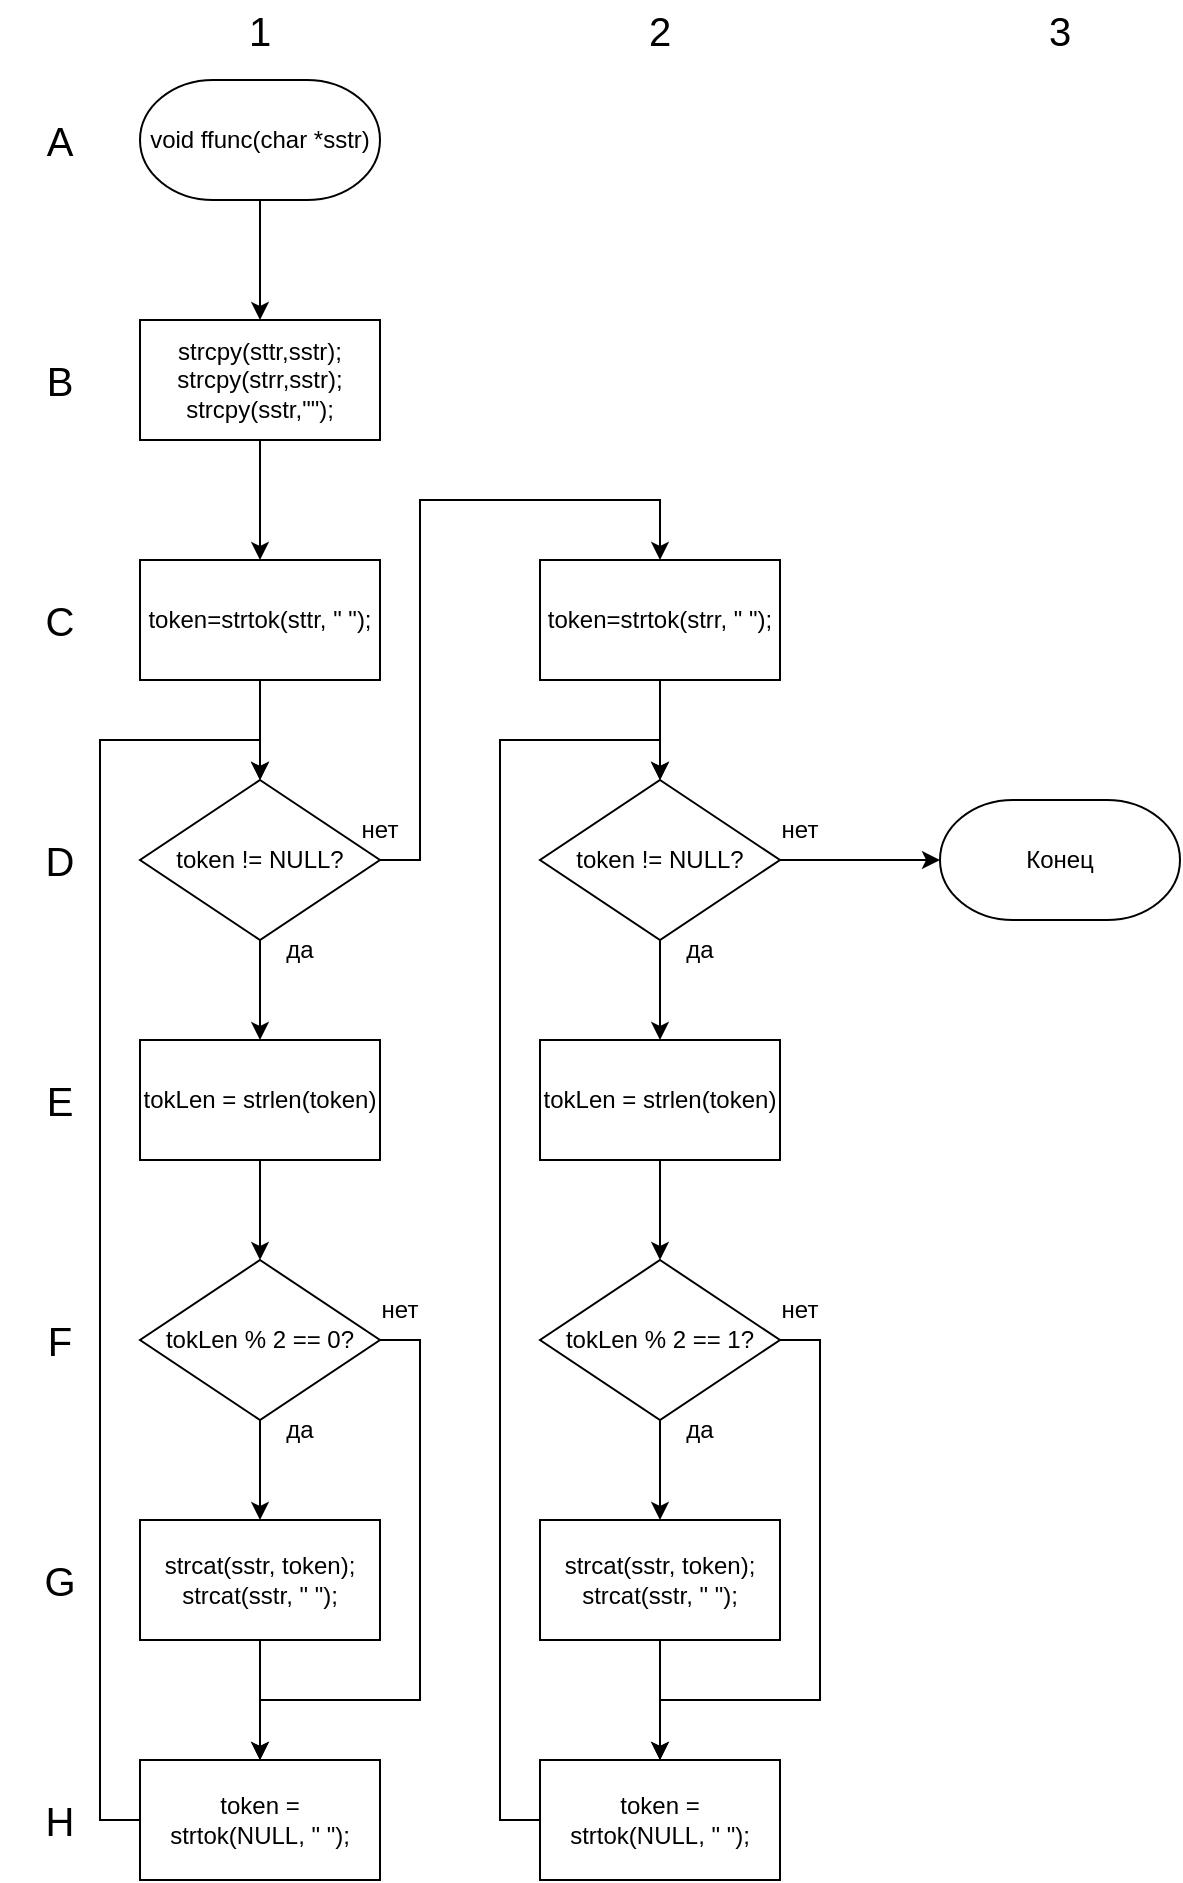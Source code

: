 <mxfile version="22.1.3" type="device">
  <diagram name="Страница — 1" id="5kdZOoJF7YA166XJKKtv">
    <mxGraphModel dx="1742" dy="1064" grid="1" gridSize="10" guides="1" tooltips="1" connect="1" arrows="1" fold="1" page="1" pageScale="1" pageWidth="827" pageHeight="1169" math="0" shadow="0">
      <root>
        <mxCell id="0" />
        <mxCell id="1" parent="0" />
        <mxCell id="ubMrgsZEEIUG3p9_Rat9-3" value="" style="edgeStyle=orthogonalEdgeStyle;rounded=0;orthogonalLoop=1;jettySize=auto;html=1;" edge="1" parent="1" source="ubMrgsZEEIUG3p9_Rat9-1">
          <mxGeometry relative="1" as="geometry">
            <mxPoint x="320" y="170" as="targetPoint" />
          </mxGeometry>
        </mxCell>
        <mxCell id="ubMrgsZEEIUG3p9_Rat9-1" value="void ffunc(char *sstr)" style="strokeWidth=1;html=1;shape=mxgraph.flowchart.terminator;whiteSpace=wrap;" vertex="1" parent="1">
          <mxGeometry x="260" y="50" width="120" height="60" as="geometry" />
        </mxCell>
        <mxCell id="ubMrgsZEEIUG3p9_Rat9-25" value="&lt;font style=&quot;font-size: 20px;&quot;&gt;1&lt;/font&gt;" style="text;html=1;strokeColor=none;fillColor=none;align=center;verticalAlign=middle;whiteSpace=wrap;rounded=0;" vertex="1" parent="1">
          <mxGeometry x="290" y="10" width="60" height="30" as="geometry" />
        </mxCell>
        <mxCell id="ubMrgsZEEIUG3p9_Rat9-26" value="&lt;font style=&quot;font-size: 20px;&quot;&gt;E&lt;/font&gt;" style="text;html=1;strokeColor=none;fillColor=none;align=center;verticalAlign=middle;whiteSpace=wrap;rounded=0;" vertex="1" parent="1">
          <mxGeometry x="190" y="545" width="60" height="30" as="geometry" />
        </mxCell>
        <mxCell id="ubMrgsZEEIUG3p9_Rat9-27" value="&lt;font style=&quot;font-size: 20px;&quot;&gt;F&lt;/font&gt;" style="text;html=1;strokeColor=none;fillColor=none;align=center;verticalAlign=middle;whiteSpace=wrap;rounded=0;" vertex="1" parent="1">
          <mxGeometry x="190" y="665" width="60" height="30" as="geometry" />
        </mxCell>
        <mxCell id="ubMrgsZEEIUG3p9_Rat9-28" value="&lt;font style=&quot;font-size: 20px;&quot;&gt;G&lt;/font&gt;" style="text;html=1;strokeColor=none;fillColor=none;align=center;verticalAlign=middle;whiteSpace=wrap;rounded=0;" vertex="1" parent="1">
          <mxGeometry x="190" y="785" width="60" height="30" as="geometry" />
        </mxCell>
        <mxCell id="ubMrgsZEEIUG3p9_Rat9-29" value="&lt;font style=&quot;font-size: 20px;&quot;&gt;D&lt;/font&gt;" style="text;html=1;strokeColor=none;fillColor=none;align=center;verticalAlign=middle;whiteSpace=wrap;rounded=0;" vertex="1" parent="1">
          <mxGeometry x="190" y="425" width="60" height="30" as="geometry" />
        </mxCell>
        <mxCell id="ubMrgsZEEIUG3p9_Rat9-30" value="&lt;font style=&quot;font-size: 20px;&quot;&gt;C&lt;/font&gt;" style="text;html=1;strokeColor=none;fillColor=none;align=center;verticalAlign=middle;whiteSpace=wrap;rounded=0;" vertex="1" parent="1">
          <mxGeometry x="190" y="305" width="60" height="30" as="geometry" />
        </mxCell>
        <mxCell id="ubMrgsZEEIUG3p9_Rat9-31" value="&lt;font style=&quot;font-size: 20px;&quot;&gt;B&lt;/font&gt;" style="text;html=1;strokeColor=none;fillColor=none;align=center;verticalAlign=middle;whiteSpace=wrap;rounded=0;" vertex="1" parent="1">
          <mxGeometry x="190" y="185" width="60" height="30" as="geometry" />
        </mxCell>
        <mxCell id="ubMrgsZEEIUG3p9_Rat9-32" value="&lt;span style=&quot;font-size: 20px;&quot;&gt;A&lt;/span&gt;" style="text;html=1;strokeColor=none;fillColor=none;align=center;verticalAlign=middle;whiteSpace=wrap;rounded=0;" vertex="1" parent="1">
          <mxGeometry x="190" y="65" width="60" height="30" as="geometry" />
        </mxCell>
        <mxCell id="ubMrgsZEEIUG3p9_Rat9-37" value="" style="edgeStyle=orthogonalEdgeStyle;rounded=0;orthogonalLoop=1;jettySize=auto;html=1;entryX=0.5;entryY=0;entryDx=0;entryDy=0;" edge="1" parent="1" source="ubMrgsZEEIUG3p9_Rat9-33" target="ubMrgsZEEIUG3p9_Rat9-91">
          <mxGeometry relative="1" as="geometry">
            <mxPoint x="320.0" y="280" as="targetPoint" />
          </mxGeometry>
        </mxCell>
        <mxCell id="ubMrgsZEEIUG3p9_Rat9-33" value="&lt;div&gt;strcpy(sttr,sstr);&lt;/div&gt;&lt;div&gt;&lt;span style=&quot;background-color: initial;&quot;&gt;strcpy(strr,sstr);&lt;/span&gt;&lt;/div&gt;&lt;div&gt;&lt;span style=&quot;background-color: initial;&quot;&gt;strcpy(sstr,&quot;&quot;);&lt;br&gt;&lt;/span&gt;&lt;/div&gt;" style="rounded=0;whiteSpace=wrap;html=1;" vertex="1" parent="1">
          <mxGeometry x="260" y="170" width="120" height="60" as="geometry" />
        </mxCell>
        <mxCell id="ubMrgsZEEIUG3p9_Rat9-85" value="&lt;font style=&quot;font-size: 20px;&quot;&gt;H&lt;/font&gt;" style="text;html=1;strokeColor=none;fillColor=none;align=center;verticalAlign=middle;whiteSpace=wrap;rounded=0;" vertex="1" parent="1">
          <mxGeometry x="190" y="905" width="60" height="30" as="geometry" />
        </mxCell>
        <mxCell id="ubMrgsZEEIUG3p9_Rat9-93" value="" style="edgeStyle=orthogonalEdgeStyle;rounded=0;orthogonalLoop=1;jettySize=auto;html=1;" edge="1" parent="1" source="ubMrgsZEEIUG3p9_Rat9-91" target="ubMrgsZEEIUG3p9_Rat9-92">
          <mxGeometry relative="1" as="geometry" />
        </mxCell>
        <mxCell id="ubMrgsZEEIUG3p9_Rat9-91" value="token=strtok(sttr, &quot; &quot;);" style="rounded=0;whiteSpace=wrap;html=1;" vertex="1" parent="1">
          <mxGeometry x="260" y="290" width="120" height="60" as="geometry" />
        </mxCell>
        <mxCell id="ubMrgsZEEIUG3p9_Rat9-97" value="" style="edgeStyle=orthogonalEdgeStyle;rounded=0;orthogonalLoop=1;jettySize=auto;html=1;" edge="1" parent="1" source="ubMrgsZEEIUG3p9_Rat9-92" target="ubMrgsZEEIUG3p9_Rat9-96">
          <mxGeometry relative="1" as="geometry" />
        </mxCell>
        <mxCell id="ubMrgsZEEIUG3p9_Rat9-141" style="edgeStyle=orthogonalEdgeStyle;rounded=0;orthogonalLoop=1;jettySize=auto;html=1;exitX=1;exitY=0.5;exitDx=0;exitDy=0;entryX=0.5;entryY=0;entryDx=0;entryDy=0;" edge="1" parent="1" source="ubMrgsZEEIUG3p9_Rat9-92" target="ubMrgsZEEIUG3p9_Rat9-126">
          <mxGeometry relative="1" as="geometry">
            <mxPoint x="520" y="260" as="targetPoint" />
            <Array as="points">
              <mxPoint x="400" y="440" />
              <mxPoint x="400" y="260" />
              <mxPoint x="520" y="260" />
            </Array>
          </mxGeometry>
        </mxCell>
        <mxCell id="ubMrgsZEEIUG3p9_Rat9-92" value="token != NULL?" style="rhombus;whiteSpace=wrap;html=1;" vertex="1" parent="1">
          <mxGeometry x="260" y="400" width="120" height="80" as="geometry" />
        </mxCell>
        <mxCell id="ubMrgsZEEIUG3p9_Rat9-101" value="" style="edgeStyle=orthogonalEdgeStyle;rounded=0;orthogonalLoop=1;jettySize=auto;html=1;" edge="1" parent="1" source="ubMrgsZEEIUG3p9_Rat9-94" target="ubMrgsZEEIUG3p9_Rat9-100">
          <mxGeometry relative="1" as="geometry" />
        </mxCell>
        <mxCell id="ubMrgsZEEIUG3p9_Rat9-104" style="edgeStyle=orthogonalEdgeStyle;rounded=0;orthogonalLoop=1;jettySize=auto;html=1;entryX=0.5;entryY=0;entryDx=0;entryDy=0;" edge="1" parent="1" source="ubMrgsZEEIUG3p9_Rat9-94" target="ubMrgsZEEIUG3p9_Rat9-102">
          <mxGeometry relative="1" as="geometry">
            <mxPoint x="240" y="860" as="targetPoint" />
            <Array as="points">
              <mxPoint x="400" y="680" />
              <mxPoint x="400" y="860" />
              <mxPoint x="320" y="860" />
            </Array>
          </mxGeometry>
        </mxCell>
        <mxCell id="ubMrgsZEEIUG3p9_Rat9-94" value="tokLen % 2 == 0?" style="rhombus;whiteSpace=wrap;html=1;" vertex="1" parent="1">
          <mxGeometry x="260" y="640" width="120" height="80" as="geometry" />
        </mxCell>
        <mxCell id="ubMrgsZEEIUG3p9_Rat9-98" value="" style="edgeStyle=orthogonalEdgeStyle;rounded=0;orthogonalLoop=1;jettySize=auto;html=1;" edge="1" parent="1" source="ubMrgsZEEIUG3p9_Rat9-96" target="ubMrgsZEEIUG3p9_Rat9-94">
          <mxGeometry relative="1" as="geometry" />
        </mxCell>
        <mxCell id="ubMrgsZEEIUG3p9_Rat9-96" value="tokLen = strlen(token)" style="rounded=0;whiteSpace=wrap;html=1;" vertex="1" parent="1">
          <mxGeometry x="260" y="530" width="120" height="60" as="geometry" />
        </mxCell>
        <mxCell id="ubMrgsZEEIUG3p9_Rat9-105" value="" style="edgeStyle=orthogonalEdgeStyle;rounded=0;orthogonalLoop=1;jettySize=auto;html=1;" edge="1" parent="1" source="ubMrgsZEEIUG3p9_Rat9-100" target="ubMrgsZEEIUG3p9_Rat9-102">
          <mxGeometry relative="1" as="geometry" />
        </mxCell>
        <mxCell id="ubMrgsZEEIUG3p9_Rat9-100" value="strcat(sstr, token);&lt;br&gt;strcat(sstr, &quot; &quot;);" style="rounded=0;whiteSpace=wrap;html=1;" vertex="1" parent="1">
          <mxGeometry x="260" y="770" width="120" height="60" as="geometry" />
        </mxCell>
        <mxCell id="ubMrgsZEEIUG3p9_Rat9-106" style="edgeStyle=orthogonalEdgeStyle;rounded=0;orthogonalLoop=1;jettySize=auto;html=1;entryX=0.5;entryY=0;entryDx=0;entryDy=0;" edge="1" parent="1" source="ubMrgsZEEIUG3p9_Rat9-102" target="ubMrgsZEEIUG3p9_Rat9-92">
          <mxGeometry relative="1" as="geometry">
            <mxPoint x="420" y="380" as="targetPoint" />
            <Array as="points">
              <mxPoint x="240" y="920" />
              <mxPoint x="240" y="380" />
              <mxPoint x="320" y="380" />
            </Array>
          </mxGeometry>
        </mxCell>
        <mxCell id="ubMrgsZEEIUG3p9_Rat9-102" value="token =&lt;br&gt;strtok(NULL, &quot; &quot;);" style="rounded=0;whiteSpace=wrap;html=1;" vertex="1" parent="1">
          <mxGeometry x="260" y="890" width="120" height="60" as="geometry" />
        </mxCell>
        <mxCell id="ubMrgsZEEIUG3p9_Rat9-122" value="да" style="text;html=1;strokeColor=none;fillColor=none;align=center;verticalAlign=middle;whiteSpace=wrap;rounded=0;" vertex="1" parent="1">
          <mxGeometry x="310" y="470" width="60" height="30" as="geometry" />
        </mxCell>
        <mxCell id="ubMrgsZEEIUG3p9_Rat9-123" value="да" style="text;html=1;strokeColor=none;fillColor=none;align=center;verticalAlign=middle;whiteSpace=wrap;rounded=0;" vertex="1" parent="1">
          <mxGeometry x="310" y="710" width="60" height="30" as="geometry" />
        </mxCell>
        <mxCell id="ubMrgsZEEIUG3p9_Rat9-124" value="нет" style="text;html=1;strokeColor=none;fillColor=none;align=center;verticalAlign=middle;whiteSpace=wrap;rounded=0;" vertex="1" parent="1">
          <mxGeometry x="360" y="650" width="60" height="30" as="geometry" />
        </mxCell>
        <mxCell id="ubMrgsZEEIUG3p9_Rat9-125" value="" style="edgeStyle=orthogonalEdgeStyle;rounded=0;orthogonalLoop=1;jettySize=auto;html=1;" edge="1" source="ubMrgsZEEIUG3p9_Rat9-126" target="ubMrgsZEEIUG3p9_Rat9-128" parent="1">
          <mxGeometry relative="1" as="geometry" />
        </mxCell>
        <mxCell id="ubMrgsZEEIUG3p9_Rat9-126" value="token=strtok(strr, &quot; &quot;);" style="rounded=0;whiteSpace=wrap;html=1;" vertex="1" parent="1">
          <mxGeometry x="460" y="290" width="120" height="60" as="geometry" />
        </mxCell>
        <mxCell id="ubMrgsZEEIUG3p9_Rat9-127" value="" style="edgeStyle=orthogonalEdgeStyle;rounded=0;orthogonalLoop=1;jettySize=auto;html=1;" edge="1" source="ubMrgsZEEIUG3p9_Rat9-128" target="ubMrgsZEEIUG3p9_Rat9-133" parent="1">
          <mxGeometry relative="1" as="geometry" />
        </mxCell>
        <mxCell id="ubMrgsZEEIUG3p9_Rat9-145" value="" style="edgeStyle=orthogonalEdgeStyle;rounded=0;orthogonalLoop=1;jettySize=auto;html=1;" edge="1" parent="1" source="ubMrgsZEEIUG3p9_Rat9-128" target="ubMrgsZEEIUG3p9_Rat9-144">
          <mxGeometry relative="1" as="geometry" />
        </mxCell>
        <mxCell id="ubMrgsZEEIUG3p9_Rat9-128" value="token != NULL?" style="rhombus;whiteSpace=wrap;html=1;" vertex="1" parent="1">
          <mxGeometry x="460" y="400" width="120" height="80" as="geometry" />
        </mxCell>
        <mxCell id="ubMrgsZEEIUG3p9_Rat9-129" value="" style="edgeStyle=orthogonalEdgeStyle;rounded=0;orthogonalLoop=1;jettySize=auto;html=1;" edge="1" source="ubMrgsZEEIUG3p9_Rat9-131" target="ubMrgsZEEIUG3p9_Rat9-135" parent="1">
          <mxGeometry relative="1" as="geometry" />
        </mxCell>
        <mxCell id="ubMrgsZEEIUG3p9_Rat9-130" style="edgeStyle=orthogonalEdgeStyle;rounded=0;orthogonalLoop=1;jettySize=auto;html=1;entryX=0.5;entryY=0;entryDx=0;entryDy=0;" edge="1" source="ubMrgsZEEIUG3p9_Rat9-131" target="ubMrgsZEEIUG3p9_Rat9-137" parent="1">
          <mxGeometry relative="1" as="geometry">
            <mxPoint x="440" y="860" as="targetPoint" />
            <Array as="points">
              <mxPoint x="600" y="680" />
              <mxPoint x="600" y="860" />
              <mxPoint x="520" y="860" />
            </Array>
          </mxGeometry>
        </mxCell>
        <mxCell id="ubMrgsZEEIUG3p9_Rat9-131" value="tokLen % 2 == 1?" style="rhombus;whiteSpace=wrap;html=1;" vertex="1" parent="1">
          <mxGeometry x="460" y="640" width="120" height="80" as="geometry" />
        </mxCell>
        <mxCell id="ubMrgsZEEIUG3p9_Rat9-132" value="" style="edgeStyle=orthogonalEdgeStyle;rounded=0;orthogonalLoop=1;jettySize=auto;html=1;" edge="1" source="ubMrgsZEEIUG3p9_Rat9-133" target="ubMrgsZEEIUG3p9_Rat9-131" parent="1">
          <mxGeometry relative="1" as="geometry" />
        </mxCell>
        <mxCell id="ubMrgsZEEIUG3p9_Rat9-133" value="tokLen = strlen(token)" style="rounded=0;whiteSpace=wrap;html=1;" vertex="1" parent="1">
          <mxGeometry x="460" y="530" width="120" height="60" as="geometry" />
        </mxCell>
        <mxCell id="ubMrgsZEEIUG3p9_Rat9-134" value="" style="edgeStyle=orthogonalEdgeStyle;rounded=0;orthogonalLoop=1;jettySize=auto;html=1;" edge="1" source="ubMrgsZEEIUG3p9_Rat9-135" target="ubMrgsZEEIUG3p9_Rat9-137" parent="1">
          <mxGeometry relative="1" as="geometry" />
        </mxCell>
        <mxCell id="ubMrgsZEEIUG3p9_Rat9-135" value="strcat(sstr, token);&lt;br&gt;strcat(sstr, &quot; &quot;);" style="rounded=0;whiteSpace=wrap;html=1;" vertex="1" parent="1">
          <mxGeometry x="460" y="770" width="120" height="60" as="geometry" />
        </mxCell>
        <mxCell id="ubMrgsZEEIUG3p9_Rat9-136" style="edgeStyle=orthogonalEdgeStyle;rounded=0;orthogonalLoop=1;jettySize=auto;html=1;entryX=0.5;entryY=0;entryDx=0;entryDy=0;" edge="1" source="ubMrgsZEEIUG3p9_Rat9-137" target="ubMrgsZEEIUG3p9_Rat9-128" parent="1">
          <mxGeometry relative="1" as="geometry">
            <mxPoint x="620" y="380" as="targetPoint" />
            <Array as="points">
              <mxPoint x="440" y="920" />
              <mxPoint x="440" y="380" />
              <mxPoint x="520" y="380" />
            </Array>
          </mxGeometry>
        </mxCell>
        <mxCell id="ubMrgsZEEIUG3p9_Rat9-137" value="token =&lt;br&gt;strtok(NULL, &quot; &quot;);" style="rounded=0;whiteSpace=wrap;html=1;" vertex="1" parent="1">
          <mxGeometry x="460" y="890" width="120" height="60" as="geometry" />
        </mxCell>
        <mxCell id="ubMrgsZEEIUG3p9_Rat9-138" value="да" style="text;html=1;strokeColor=none;fillColor=none;align=center;verticalAlign=middle;whiteSpace=wrap;rounded=0;" vertex="1" parent="1">
          <mxGeometry x="510" y="470" width="60" height="30" as="geometry" />
        </mxCell>
        <mxCell id="ubMrgsZEEIUG3p9_Rat9-139" value="да" style="text;html=1;strokeColor=none;fillColor=none;align=center;verticalAlign=middle;whiteSpace=wrap;rounded=0;" vertex="1" parent="1">
          <mxGeometry x="510" y="710" width="60" height="30" as="geometry" />
        </mxCell>
        <mxCell id="ubMrgsZEEIUG3p9_Rat9-140" value="нет" style="text;html=1;strokeColor=none;fillColor=none;align=center;verticalAlign=middle;whiteSpace=wrap;rounded=0;" vertex="1" parent="1">
          <mxGeometry x="560" y="650" width="60" height="30" as="geometry" />
        </mxCell>
        <mxCell id="ubMrgsZEEIUG3p9_Rat9-142" value="нет" style="text;html=1;strokeColor=none;fillColor=none;align=center;verticalAlign=middle;whiteSpace=wrap;rounded=0;" vertex="1" parent="1">
          <mxGeometry x="350" y="410" width="60" height="30" as="geometry" />
        </mxCell>
        <mxCell id="ubMrgsZEEIUG3p9_Rat9-143" value="&lt;font style=&quot;font-size: 20px;&quot;&gt;2&lt;/font&gt;" style="text;html=1;strokeColor=none;fillColor=none;align=center;verticalAlign=middle;whiteSpace=wrap;rounded=0;" vertex="1" parent="1">
          <mxGeometry x="490" y="10" width="60" height="30" as="geometry" />
        </mxCell>
        <mxCell id="ubMrgsZEEIUG3p9_Rat9-144" value="Конец" style="strokeWidth=1;html=1;shape=mxgraph.flowchart.terminator;whiteSpace=wrap;" vertex="1" parent="1">
          <mxGeometry x="660" y="410" width="120" height="60" as="geometry" />
        </mxCell>
        <mxCell id="ubMrgsZEEIUG3p9_Rat9-146" value="нет" style="text;html=1;strokeColor=none;fillColor=none;align=center;verticalAlign=middle;whiteSpace=wrap;rounded=0;" vertex="1" parent="1">
          <mxGeometry x="560" y="410" width="60" height="30" as="geometry" />
        </mxCell>
        <mxCell id="ubMrgsZEEIUG3p9_Rat9-147" value="&lt;font style=&quot;font-size: 20px;&quot;&gt;3&lt;/font&gt;" style="text;html=1;strokeColor=none;fillColor=none;align=center;verticalAlign=middle;whiteSpace=wrap;rounded=0;" vertex="1" parent="1">
          <mxGeometry x="690" y="10" width="60" height="30" as="geometry" />
        </mxCell>
      </root>
    </mxGraphModel>
  </diagram>
</mxfile>
